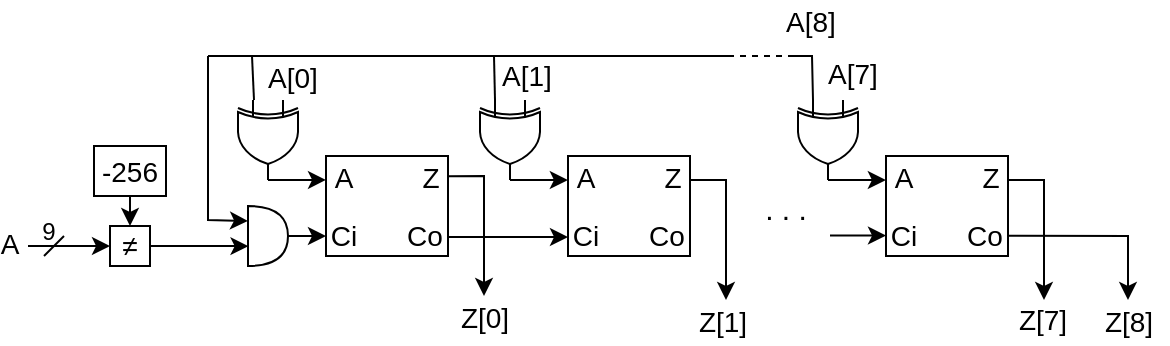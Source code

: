 <mxfile version="24.2.5" type="device">
  <diagram name="Página-1" id="PXSTgWIqo2IdQItfZzyf">
    <mxGraphModel dx="-144" dy="398" grid="1" gridSize="1" guides="1" tooltips="1" connect="1" arrows="1" fold="1" page="1" pageScale="1" pageWidth="827" pageHeight="1169" math="0" shadow="0">
      <root>
        <mxCell id="0" />
        <mxCell id="1" parent="0" />
        <mxCell id="TujqaWs24Fju-IIvjXYW-40" value="" style="verticalLabelPosition=bottom;shadow=0;dashed=0;align=center;html=1;verticalAlign=top;shape=mxgraph.electrical.logic_gates.logic_gate;operation=xor;rotation=90;" parent="1" vertex="1">
          <mxGeometry x="1360" y="637" width="40" height="30" as="geometry" />
        </mxCell>
        <mxCell id="TujqaWs24Fju-IIvjXYW-41" value="" style="rounded=0;whiteSpace=wrap;html=1;" parent="1" vertex="1">
          <mxGeometry x="1409" y="660" width="61" height="50" as="geometry" />
        </mxCell>
        <mxCell id="TujqaWs24Fju-IIvjXYW-42" value="" style="endArrow=classic;html=1;rounded=0;entryX=0;entryY=0.239;entryDx=0;entryDy=0;exitX=1;exitY=0.5;exitDx=0;exitDy=0;exitPerimeter=0;entryPerimeter=0;" parent="1" source="TujqaWs24Fju-IIvjXYW-40" target="TujqaWs24Fju-IIvjXYW-41" edge="1">
          <mxGeometry width="50" height="50" relative="1" as="geometry">
            <mxPoint x="1310" y="670" as="sourcePoint" />
            <mxPoint x="1360" y="620" as="targetPoint" />
          </mxGeometry>
        </mxCell>
        <mxCell id="TujqaWs24Fju-IIvjXYW-44" value="&lt;font style=&quot;font-size: 14px;&quot;&gt;A&lt;/font&gt;" style="text;html=1;align=center;verticalAlign=middle;whiteSpace=wrap;rounded=0;" parent="1" vertex="1">
          <mxGeometry x="1409" y="663" width="18" height="16" as="geometry" />
        </mxCell>
        <mxCell id="TujqaWs24Fju-IIvjXYW-45" value="&lt;font style=&quot;font-size: 14px;&quot;&gt;Ci&lt;/font&gt;" style="text;html=1;align=center;verticalAlign=middle;whiteSpace=wrap;rounded=0;" parent="1" vertex="1">
          <mxGeometry x="1411" y="691.63" width="14" height="16.75" as="geometry" />
        </mxCell>
        <mxCell id="TujqaWs24Fju-IIvjXYW-46" value="&lt;font style=&quot;font-size: 14px;&quot;&gt;Co&lt;/font&gt;" style="text;html=1;align=center;verticalAlign=middle;whiteSpace=wrap;rounded=0;" parent="1" vertex="1">
          <mxGeometry x="1447" y="690.88" width="23" height="18.25" as="geometry" />
        </mxCell>
        <mxCell id="TujqaWs24Fju-IIvjXYW-47" value="&lt;font style=&quot;font-size: 14px;&quot;&gt;Z&lt;/font&gt;" style="text;html=1;align=center;verticalAlign=middle;whiteSpace=wrap;rounded=0;" parent="1" vertex="1">
          <mxGeometry x="1453" y="663" width="17" height="16" as="geometry" />
        </mxCell>
        <mxCell id="TujqaWs24Fju-IIvjXYW-48" value="&lt;font style=&quot;font-size: 14px;&quot;&gt;≠&lt;/font&gt;" style="rounded=0;whiteSpace=wrap;html=1;" parent="1" vertex="1">
          <mxGeometry x="1301" y="695" width="20" height="20" as="geometry" />
        </mxCell>
        <mxCell id="TujqaWs24Fju-IIvjXYW-49" value="" style="shape=or;whiteSpace=wrap;html=1;" parent="1" vertex="1">
          <mxGeometry x="1370" y="685" width="20" height="30" as="geometry" />
        </mxCell>
        <mxCell id="TujqaWs24Fju-IIvjXYW-50" value="" style="endArrow=classic;html=1;rounded=0;" parent="1" edge="1">
          <mxGeometry width="50" height="50" relative="1" as="geometry">
            <mxPoint x="1390" y="700" as="sourcePoint" />
            <mxPoint x="1409" y="700" as="targetPoint" />
          </mxGeometry>
        </mxCell>
        <mxCell id="TujqaWs24Fju-IIvjXYW-51" value="" style="endArrow=classic;html=1;rounded=0;" parent="1" edge="1">
          <mxGeometry width="50" height="50" relative="1" as="geometry">
            <mxPoint x="1260" y="705" as="sourcePoint" />
            <mxPoint x="1301" y="705" as="targetPoint" />
          </mxGeometry>
        </mxCell>
        <mxCell id="TujqaWs24Fju-IIvjXYW-52" value="" style="endArrow=classic;html=1;rounded=0;entryX=0.5;entryY=0;entryDx=0;entryDy=0;" parent="1" target="TujqaWs24Fju-IIvjXYW-48" edge="1">
          <mxGeometry width="50" height="50" relative="1" as="geometry">
            <mxPoint x="1311" y="678" as="sourcePoint" />
            <mxPoint x="1320" y="670.88" as="targetPoint" />
          </mxGeometry>
        </mxCell>
        <mxCell id="TujqaWs24Fju-IIvjXYW-53" value="" style="endArrow=classic;html=1;rounded=0;exitX=1;exitY=0.5;exitDx=0;exitDy=0;entryX=0.014;entryY=0.669;entryDx=0;entryDy=0;entryPerimeter=0;" parent="1" source="TujqaWs24Fju-IIvjXYW-48" target="TujqaWs24Fju-IIvjXYW-49" edge="1">
          <mxGeometry width="50" height="50" relative="1" as="geometry">
            <mxPoint x="1355" y="670" as="sourcePoint" />
            <mxPoint x="1405" y="620" as="targetPoint" />
          </mxGeometry>
        </mxCell>
        <mxCell id="TujqaWs24Fju-IIvjXYW-54" value="&lt;font style=&quot;font-size: 14px;&quot;&gt;-256&lt;/font&gt;" style="rounded=0;whiteSpace=wrap;html=1;" parent="1" vertex="1">
          <mxGeometry x="1293" y="655" width="36" height="25" as="geometry" />
        </mxCell>
        <mxCell id="TujqaWs24Fju-IIvjXYW-55" value="" style="endArrow=none;html=1;rounded=0;" parent="1" edge="1">
          <mxGeometry width="50" height="50" relative="1" as="geometry">
            <mxPoint x="1268" y="710" as="sourcePoint" />
            <mxPoint x="1278" y="700" as="targetPoint" />
          </mxGeometry>
        </mxCell>
        <mxCell id="TujqaWs24Fju-IIvjXYW-56" value="9" style="text;html=1;align=center;verticalAlign=middle;whiteSpace=wrap;rounded=0;" parent="1" vertex="1">
          <mxGeometry x="1266" y="692" width="9" height="12" as="geometry" />
        </mxCell>
        <mxCell id="TujqaWs24Fju-IIvjXYW-57" value="" style="endArrow=classic;html=1;rounded=0;entryX=0;entryY=0.25;entryDx=0;entryDy=0;entryPerimeter=0;" parent="1" target="TujqaWs24Fju-IIvjXYW-49" edge="1">
          <mxGeometry width="50" height="50" relative="1" as="geometry">
            <mxPoint x="1350" y="610" as="sourcePoint" />
            <mxPoint x="1440" y="630" as="targetPoint" />
            <Array as="points">
              <mxPoint x="1350" y="692" />
            </Array>
          </mxGeometry>
        </mxCell>
        <mxCell id="TujqaWs24Fju-IIvjXYW-58" value="&lt;font style=&quot;font-size: 14px;&quot;&gt;A&lt;/font&gt;" style="text;html=1;align=center;verticalAlign=middle;whiteSpace=wrap;rounded=0;" parent="1" vertex="1">
          <mxGeometry x="1246" y="699" width="10" height="10" as="geometry" />
        </mxCell>
        <mxCell id="TujqaWs24Fju-IIvjXYW-61" value="" style="rounded=0;whiteSpace=wrap;html=1;" parent="1" vertex="1">
          <mxGeometry x="1530" y="660" width="61" height="50" as="geometry" />
        </mxCell>
        <mxCell id="TujqaWs24Fju-IIvjXYW-66" value="" style="endArrow=classic;html=1;rounded=0;entryX=0;entryY=0.75;entryDx=0;entryDy=0;exitX=1;exitY=0.75;exitDx=0;exitDy=0;" parent="1" edge="1">
          <mxGeometry width="50" height="50" relative="1" as="geometry">
            <mxPoint x="1470" y="700.5" as="sourcePoint" />
            <mxPoint x="1530" y="700.5" as="targetPoint" />
          </mxGeometry>
        </mxCell>
        <mxCell id="TujqaWs24Fju-IIvjXYW-67" value="" style="verticalLabelPosition=bottom;shadow=0;dashed=0;align=center;html=1;verticalAlign=top;shape=mxgraph.electrical.logic_gates.logic_gate;operation=xor;rotation=90;" parent="1" vertex="1">
          <mxGeometry x="1481" y="637" width="40" height="30" as="geometry" />
        </mxCell>
        <mxCell id="TujqaWs24Fju-IIvjXYW-68" value="" style="endArrow=classic;html=1;rounded=0;entryX=-0.001;entryY=0.24;entryDx=0;entryDy=0;exitX=1;exitY=0.5;exitDx=0;exitDy=0;exitPerimeter=0;entryPerimeter=0;" parent="1" source="TujqaWs24Fju-IIvjXYW-67" target="TujqaWs24Fju-IIvjXYW-61" edge="1">
          <mxGeometry width="50" height="50" relative="1" as="geometry">
            <mxPoint x="1431" y="670" as="sourcePoint" />
            <mxPoint x="1530" y="673" as="targetPoint" />
          </mxGeometry>
        </mxCell>
        <mxCell id="TujqaWs24Fju-IIvjXYW-69" value="" style="endArrow=classic;html=1;rounded=0;exitX=0.993;exitY=0.203;exitDx=0;exitDy=0;exitPerimeter=0;" parent="1" source="TujqaWs24Fju-IIvjXYW-41" edge="1">
          <mxGeometry width="50" height="50" relative="1" as="geometry">
            <mxPoint x="1488" y="667" as="sourcePoint" />
            <mxPoint x="1488" y="730" as="targetPoint" />
            <Array as="points">
              <mxPoint x="1488" y="670" />
            </Array>
          </mxGeometry>
        </mxCell>
        <mxCell id="TujqaWs24Fju-IIvjXYW-70" value="&lt;font style=&quot;font-size: 15px;&quot;&gt;. . .&lt;/font&gt;" style="text;html=1;align=center;verticalAlign=middle;whiteSpace=wrap;rounded=0;" parent="1" vertex="1">
          <mxGeometry x="1624" y="676" width="30" height="20" as="geometry" />
        </mxCell>
        <mxCell id="TujqaWs24Fju-IIvjXYW-71" value="" style="endArrow=classic;html=1;rounded=0;exitX=0.993;exitY=0.203;exitDx=0;exitDy=0;exitPerimeter=0;" parent="1" edge="1">
          <mxGeometry width="50" height="50" relative="1" as="geometry">
            <mxPoint x="1591" y="672" as="sourcePoint" />
            <mxPoint x="1609" y="732" as="targetPoint" />
            <Array as="points">
              <mxPoint x="1609" y="672" />
            </Array>
          </mxGeometry>
        </mxCell>
        <mxCell id="TujqaWs24Fju-IIvjXYW-72" value="" style="rounded=0;whiteSpace=wrap;html=1;" parent="1" vertex="1">
          <mxGeometry x="1689" y="660" width="61" height="50" as="geometry" />
        </mxCell>
        <mxCell id="TujqaWs24Fju-IIvjXYW-77" value="" style="verticalLabelPosition=bottom;shadow=0;dashed=0;align=center;html=1;verticalAlign=top;shape=mxgraph.electrical.logic_gates.logic_gate;operation=xor;rotation=90;" parent="1" vertex="1">
          <mxGeometry x="1640" y="637" width="40" height="30" as="geometry" />
        </mxCell>
        <mxCell id="TujqaWs24Fju-IIvjXYW-78" value="" style="endArrow=classic;html=1;rounded=0;entryX=-0.001;entryY=0.24;entryDx=0;entryDy=0;exitX=1;exitY=0.5;exitDx=0;exitDy=0;exitPerimeter=0;entryPerimeter=0;" parent="1" source="TujqaWs24Fju-IIvjXYW-77" target="TujqaWs24Fju-IIvjXYW-72" edge="1">
          <mxGeometry width="50" height="50" relative="1" as="geometry">
            <mxPoint x="1590" y="670" as="sourcePoint" />
            <mxPoint x="1689" y="673" as="targetPoint" />
          </mxGeometry>
        </mxCell>
        <mxCell id="TujqaWs24Fju-IIvjXYW-79" value="" style="endArrow=classic;html=1;rounded=0;" parent="1" edge="1">
          <mxGeometry width="50" height="50" relative="1" as="geometry">
            <mxPoint x="1661" y="699.8" as="sourcePoint" />
            <mxPoint x="1689" y="699.8" as="targetPoint" />
          </mxGeometry>
        </mxCell>
        <mxCell id="TujqaWs24Fju-IIvjXYW-80" value="" style="endArrow=classic;html=1;rounded=0;exitX=0.993;exitY=0.203;exitDx=0;exitDy=0;exitPerimeter=0;" parent="1" edge="1">
          <mxGeometry width="50" height="50" relative="1" as="geometry">
            <mxPoint x="1750" y="672" as="sourcePoint" />
            <mxPoint x="1768" y="732" as="targetPoint" />
            <Array as="points">
              <mxPoint x="1768" y="672" />
            </Array>
          </mxGeometry>
        </mxCell>
        <mxCell id="TujqaWs24Fju-IIvjXYW-81" value="" style="endArrow=classic;html=1;rounded=0;" parent="1" edge="1">
          <mxGeometry width="50" height="50" relative="1" as="geometry">
            <mxPoint x="1750" y="699.83" as="sourcePoint" />
            <mxPoint x="1810" y="732" as="targetPoint" />
            <Array as="points">
              <mxPoint x="1810" y="700" />
            </Array>
          </mxGeometry>
        </mxCell>
        <mxCell id="TujqaWs24Fju-IIvjXYW-82" value="&lt;font style=&quot;font-size: 14px;&quot;&gt;A&lt;/font&gt;" style="text;html=1;align=center;verticalAlign=middle;whiteSpace=wrap;rounded=0;" parent="1" vertex="1">
          <mxGeometry x="1689" y="662.87" width="18" height="16" as="geometry" />
        </mxCell>
        <mxCell id="TujqaWs24Fju-IIvjXYW-83" value="&lt;font style=&quot;font-size: 14px;&quot;&gt;Ci&lt;/font&gt;" style="text;html=1;align=center;verticalAlign=middle;whiteSpace=wrap;rounded=0;" parent="1" vertex="1">
          <mxGeometry x="1691" y="691.5" width="14" height="16.75" as="geometry" />
        </mxCell>
        <mxCell id="TujqaWs24Fju-IIvjXYW-84" value="&lt;font style=&quot;font-size: 14px;&quot;&gt;Co&lt;/font&gt;" style="text;html=1;align=center;verticalAlign=middle;whiteSpace=wrap;rounded=0;" parent="1" vertex="1">
          <mxGeometry x="1727" y="690.75" width="23" height="18.25" as="geometry" />
        </mxCell>
        <mxCell id="TujqaWs24Fju-IIvjXYW-85" value="&lt;font style=&quot;font-size: 14px;&quot;&gt;Z&lt;/font&gt;" style="text;html=1;align=center;verticalAlign=middle;whiteSpace=wrap;rounded=0;" parent="1" vertex="1">
          <mxGeometry x="1733" y="662.87" width="17" height="16" as="geometry" />
        </mxCell>
        <mxCell id="TujqaWs24Fju-IIvjXYW-86" value="&lt;font style=&quot;font-size: 14px;&quot;&gt;A&lt;/font&gt;" style="text;html=1;align=center;verticalAlign=middle;whiteSpace=wrap;rounded=0;" parent="1" vertex="1">
          <mxGeometry x="1530" y="662.94" width="18" height="16" as="geometry" />
        </mxCell>
        <mxCell id="TujqaWs24Fju-IIvjXYW-87" value="&lt;font style=&quot;font-size: 14px;&quot;&gt;Ci&lt;/font&gt;" style="text;html=1;align=center;verticalAlign=middle;whiteSpace=wrap;rounded=0;" parent="1" vertex="1">
          <mxGeometry x="1532" y="691.57" width="14" height="16.75" as="geometry" />
        </mxCell>
        <mxCell id="TujqaWs24Fju-IIvjXYW-88" value="&lt;font style=&quot;font-size: 14px;&quot;&gt;Co&lt;/font&gt;" style="text;html=1;align=center;verticalAlign=middle;whiteSpace=wrap;rounded=0;" parent="1" vertex="1">
          <mxGeometry x="1568" y="690.82" width="23" height="18.25" as="geometry" />
        </mxCell>
        <mxCell id="TujqaWs24Fju-IIvjXYW-89" value="&lt;font style=&quot;font-size: 14px;&quot;&gt;Z&lt;/font&gt;" style="text;html=1;align=center;verticalAlign=middle;whiteSpace=wrap;rounded=0;" parent="1" vertex="1">
          <mxGeometry x="1574" y="662.94" width="17" height="16" as="geometry" />
        </mxCell>
        <mxCell id="TujqaWs24Fju-IIvjXYW-90" value="" style="endArrow=none;html=1;rounded=0;" parent="1" edge="1">
          <mxGeometry width="50" height="50" relative="1" as="geometry">
            <mxPoint x="1350" y="610" as="sourcePoint" />
            <mxPoint x="1610" y="610" as="targetPoint" />
          </mxGeometry>
        </mxCell>
        <mxCell id="TujqaWs24Fju-IIvjXYW-91" value="" style="endArrow=none;dashed=1;html=1;rounded=0;" parent="1" edge="1">
          <mxGeometry width="50" height="50" relative="1" as="geometry">
            <mxPoint x="1604" y="610" as="sourcePoint" />
            <mxPoint x="1640" y="610" as="targetPoint" />
          </mxGeometry>
        </mxCell>
        <mxCell id="TujqaWs24Fju-IIvjXYW-92" value="" style="endArrow=none;html=1;rounded=0;exitX=0;exitY=0.75;exitDx=0;exitDy=0;exitPerimeter=0;" parent="1" source="TujqaWs24Fju-IIvjXYW-77" edge="1">
          <mxGeometry width="50" height="50" relative="1" as="geometry">
            <mxPoint x="1560" y="660" as="sourcePoint" />
            <mxPoint x="1640" y="610" as="targetPoint" />
            <Array as="points">
              <mxPoint x="1652" y="610" />
            </Array>
          </mxGeometry>
        </mxCell>
        <mxCell id="TujqaWs24Fju-IIvjXYW-94" value="" style="endArrow=none;html=1;rounded=0;exitX=0;exitY=0.75;exitDx=0;exitDy=0;exitPerimeter=0;" parent="1" source="TujqaWs24Fju-IIvjXYW-67" edge="1">
          <mxGeometry width="50" height="50" relative="1" as="geometry">
            <mxPoint x="1510" y="680" as="sourcePoint" />
            <mxPoint x="1493" y="610" as="targetPoint" />
          </mxGeometry>
        </mxCell>
        <mxCell id="TujqaWs24Fju-IIvjXYW-95" value="" style="endArrow=none;html=1;rounded=0;exitX=0;exitY=0.75;exitDx=0;exitDy=0;exitPerimeter=0;" parent="1" edge="1">
          <mxGeometry width="50" height="50" relative="1" as="geometry">
            <mxPoint x="1373" y="632" as="sourcePoint" />
            <mxPoint x="1372" y="610" as="targetPoint" />
          </mxGeometry>
        </mxCell>
        <mxCell id="Y18o-TXqSWF5UwbCu4sY-1" value="&lt;span style=&quot;font-size: 14px;&quot;&gt;Z[0]&lt;/span&gt;" style="text;html=1;align=center;verticalAlign=middle;whiteSpace=wrap;rounded=0;" vertex="1" parent="1">
          <mxGeometry x="1469" y="730" width="39" height="22" as="geometry" />
        </mxCell>
        <mxCell id="Y18o-TXqSWF5UwbCu4sY-2" value="&lt;span style=&quot;font-size: 14px;&quot;&gt;Z[1]&lt;/span&gt;" style="text;html=1;align=center;verticalAlign=middle;whiteSpace=wrap;rounded=0;" vertex="1" parent="1">
          <mxGeometry x="1588" y="732" width="39" height="22" as="geometry" />
        </mxCell>
        <mxCell id="Y18o-TXqSWF5UwbCu4sY-3" value="&lt;span style=&quot;font-size: 14px;&quot;&gt;Z[7]&lt;/span&gt;" style="text;html=1;align=center;verticalAlign=middle;whiteSpace=wrap;rounded=0;" vertex="1" parent="1">
          <mxGeometry x="1748" y="731" width="39" height="22" as="geometry" />
        </mxCell>
        <mxCell id="Y18o-TXqSWF5UwbCu4sY-4" value="&lt;span style=&quot;font-size: 14px;&quot;&gt;Z[8]&lt;/span&gt;" style="text;html=1;align=center;verticalAlign=middle;whiteSpace=wrap;rounded=0;" vertex="1" parent="1">
          <mxGeometry x="1791" y="732" width="39" height="22" as="geometry" />
        </mxCell>
        <mxCell id="Y18o-TXqSWF5UwbCu4sY-5" value="&lt;span style=&quot;font-size: 14px;&quot;&gt;A[8]&lt;/span&gt;" style="text;html=1;align=center;verticalAlign=middle;whiteSpace=wrap;rounded=0;" vertex="1" parent="1">
          <mxGeometry x="1632" y="582" width="39" height="22" as="geometry" />
        </mxCell>
        <mxCell id="Y18o-TXqSWF5UwbCu4sY-8" value="&lt;span style=&quot;font-size: 14px;&quot;&gt;A[7]&lt;/span&gt;" style="text;html=1;align=center;verticalAlign=middle;whiteSpace=wrap;rounded=0;" vertex="1" parent="1">
          <mxGeometry x="1653" y="608" width="39" height="22" as="geometry" />
        </mxCell>
        <mxCell id="Y18o-TXqSWF5UwbCu4sY-9" value="&lt;span style=&quot;font-size: 14px;&quot;&gt;A[1]&lt;/span&gt;" style="text;html=1;align=center;verticalAlign=middle;whiteSpace=wrap;rounded=0;" vertex="1" parent="1">
          <mxGeometry x="1490" y="609" width="39" height="22" as="geometry" />
        </mxCell>
        <mxCell id="Y18o-TXqSWF5UwbCu4sY-10" value="&lt;span style=&quot;font-size: 14px;&quot;&gt;A[0]&lt;/span&gt;" style="text;html=1;align=center;verticalAlign=middle;whiteSpace=wrap;rounded=0;" vertex="1" parent="1">
          <mxGeometry x="1373" y="610" width="39" height="22" as="geometry" />
        </mxCell>
      </root>
    </mxGraphModel>
  </diagram>
</mxfile>
